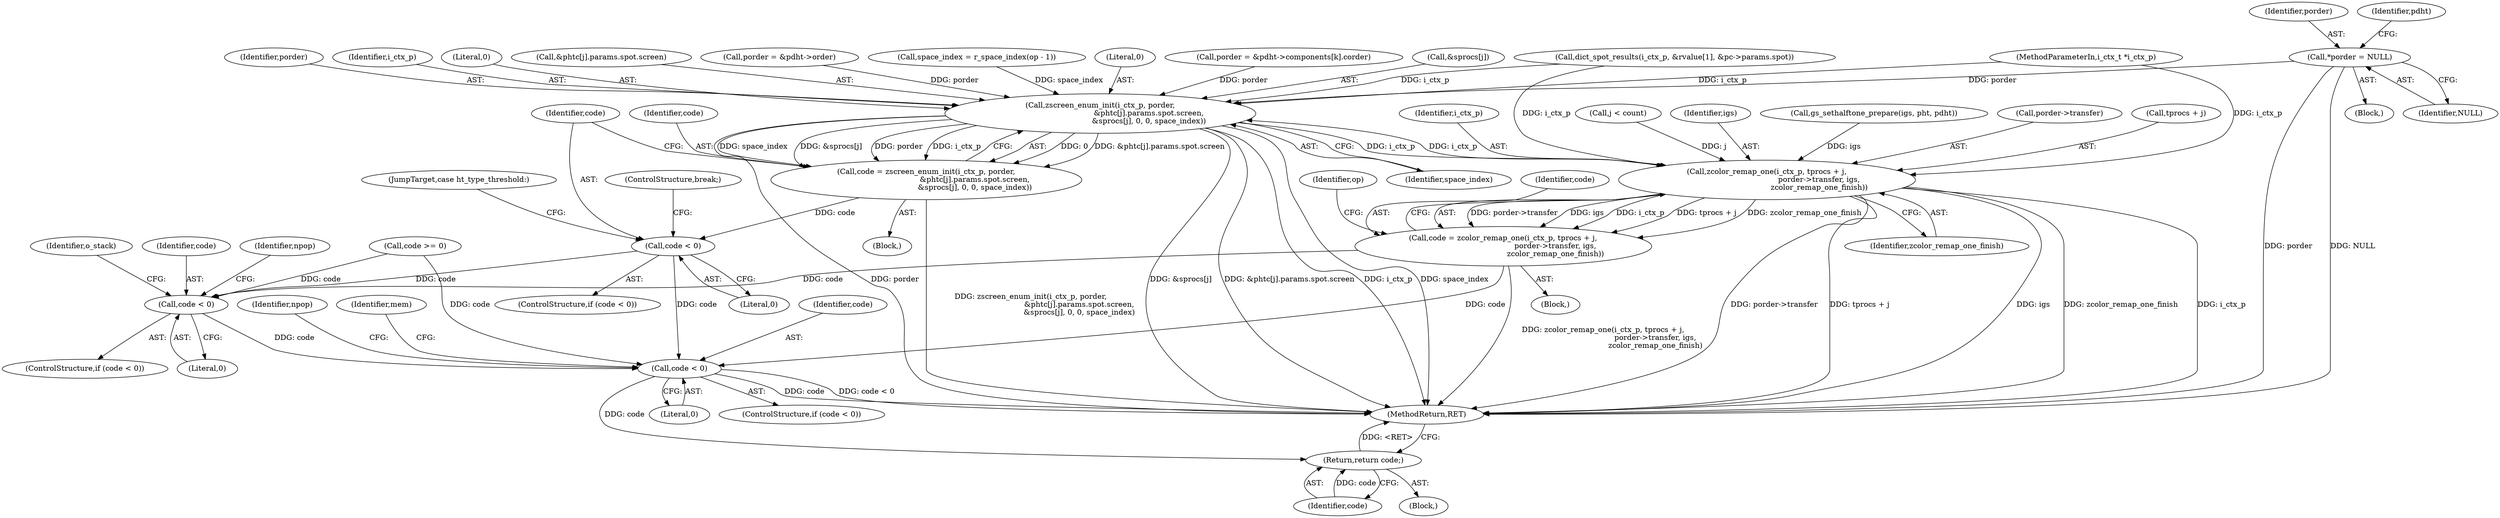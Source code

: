 digraph "0_ghostscript_f5c7555c30393e64ec1f5ab0dfae5b55b3b3fc78@pointer" {
"1000859" [label="(Call,*porder = NULL)"];
"1000927" [label="(Call,zscreen_enum_init(i_ctx_p, porder,\n                                         &phtc[j].params.spot.screen,\n                                         &sprocs[j], 0, 0, space_index))"];
"1000925" [label="(Call,code = zscreen_enum_init(i_ctx_p, porder,\n                                         &phtc[j].params.spot.screen,\n                                         &sprocs[j], 0, 0, space_index))"];
"1000948" [label="(Call,code < 0)"];
"1000983" [label="(Call,code < 0)"];
"1001013" [label="(Call,code < 0)"];
"1001029" [label="(Return,return code;)"];
"1000967" [label="(Call,zcolor_remap_one(i_ctx_p, tprocs + j,\n                                            porder->transfer, igs,\n                                            zcolor_remap_one_finish))"];
"1000965" [label="(Call,code = zcolor_remap_one(i_ctx_p, tprocs + j,\n                                            porder->transfer, igs,\n                                            zcolor_remap_one_finish))"];
"1000951" [label="(ControlStructure,break;)"];
"1000929" [label="(Identifier,porder)"];
"1000681" [label="(Call,gs_sethalftone_prepare(igs, pht, pdht))"];
"1000925" [label="(Call,code = zscreen_enum_init(i_ctx_p, porder,\n                                         &phtc[j].params.spot.screen,\n                                         &sprocs[j], 0, 0, space_index))"];
"1000952" [label="(JumpTarget,case ht_type_threshold:)"];
"1000948" [label="(Call,code < 0)"];
"1000860" [label="(Identifier,porder)"];
"1000930" [label="(Call,&phtc[j].params.spot.screen)"];
"1000791" [label="(Call,code >= 0)"];
"1000923" [label="(Block,)"];
"1000972" [label="(Call,porder->transfer)"];
"1000203" [label="(Call,space_index = r_space_index(op - 1))"];
"1000966" [label="(Identifier,code)"];
"1000865" [label="(Identifier,pdht)"];
"1001014" [label="(Identifier,code)"];
"1000946" [label="(Identifier,space_index)"];
"1001015" [label="(Literal,0)"];
"1000945" [label="(Literal,0)"];
"1000969" [label="(Call,tprocs + j)"];
"1000960" [label="(Block,)"];
"1000857" [label="(Block,)"];
"1000967" [label="(Call,zcolor_remap_one(i_ctx_p, tprocs + j,\n                                            porder->transfer, igs,\n                                            zcolor_remap_one_finish))"];
"1000906" [label="(Call,porder = &pdht->components[k].corder)"];
"1000989" [label="(Identifier,o_stack)"];
"1001012" [label="(ControlStructure,if (code < 0))"];
"1000861" [label="(Identifier,NULL)"];
"1001029" [label="(Return,return code;)"];
"1000984" [label="(Identifier,code)"];
"1000940" [label="(Call,&sprocs[j])"];
"1000982" [label="(ControlStructure,if (code < 0))"];
"1000947" [label="(ControlStructure,if (code < 0))"];
"1001032" [label="(Identifier,npop)"];
"1000950" [label="(Literal,0)"];
"1001042" [label="(MethodReturn,RET)"];
"1001030" [label="(Identifier,code)"];
"1000126" [label="(MethodParameterIn,i_ctx_t *i_ctx_p)"];
"1001016" [label="(Block,)"];
"1000968" [label="(Identifier,i_ctx_p)"];
"1000978" [label="(Identifier,op)"];
"1000927" [label="(Call,zscreen_enum_init(i_ctx_p, porder,\n                                         &phtc[j].params.spot.screen,\n                                         &sprocs[j], 0, 0, space_index))"];
"1000983" [label="(Call,code < 0)"];
"1001010" [label="(Identifier,npop)"];
"1001018" [label="(Identifier,mem)"];
"1000976" [label="(Identifier,zcolor_remap_one_finish)"];
"1000859" [label="(Call,*porder = NULL)"];
"1000928" [label="(Identifier,i_ctx_p)"];
"1001013" [label="(Call,code < 0)"];
"1000944" [label="(Literal,0)"];
"1000949" [label="(Identifier,code)"];
"1000985" [label="(Literal,0)"];
"1000771" [label="(Call,dict_spot_results(i_ctx_p, &rvalue[1], &pc->params.spot))"];
"1000852" [label="(Call,j < count)"];
"1000926" [label="(Identifier,code)"];
"1000965" [label="(Call,code = zcolor_remap_one(i_ctx_p, tprocs + j,\n                                            porder->transfer, igs,\n                                            zcolor_remap_one_finish))"];
"1000975" [label="(Identifier,igs)"];
"1000868" [label="(Call,porder = &pdht->order)"];
"1000859" -> "1000857"  [label="AST: "];
"1000859" -> "1000861"  [label="CFG: "];
"1000860" -> "1000859"  [label="AST: "];
"1000861" -> "1000859"  [label="AST: "];
"1000865" -> "1000859"  [label="CFG: "];
"1000859" -> "1001042"  [label="DDG: porder"];
"1000859" -> "1001042"  [label="DDG: NULL"];
"1000859" -> "1000927"  [label="DDG: porder"];
"1000927" -> "1000925"  [label="AST: "];
"1000927" -> "1000946"  [label="CFG: "];
"1000928" -> "1000927"  [label="AST: "];
"1000929" -> "1000927"  [label="AST: "];
"1000930" -> "1000927"  [label="AST: "];
"1000940" -> "1000927"  [label="AST: "];
"1000944" -> "1000927"  [label="AST: "];
"1000945" -> "1000927"  [label="AST: "];
"1000946" -> "1000927"  [label="AST: "];
"1000925" -> "1000927"  [label="CFG: "];
"1000927" -> "1001042"  [label="DDG: space_index"];
"1000927" -> "1001042"  [label="DDG: porder"];
"1000927" -> "1001042"  [label="DDG: &sprocs[j]"];
"1000927" -> "1001042"  [label="DDG: &phtc[j].params.spot.screen"];
"1000927" -> "1001042"  [label="DDG: i_ctx_p"];
"1000927" -> "1000925"  [label="DDG: 0"];
"1000927" -> "1000925"  [label="DDG: &phtc[j].params.spot.screen"];
"1000927" -> "1000925"  [label="DDG: space_index"];
"1000927" -> "1000925"  [label="DDG: &sprocs[j]"];
"1000927" -> "1000925"  [label="DDG: porder"];
"1000927" -> "1000925"  [label="DDG: i_ctx_p"];
"1000771" -> "1000927"  [label="DDG: i_ctx_p"];
"1000967" -> "1000927"  [label="DDG: i_ctx_p"];
"1000126" -> "1000927"  [label="DDG: i_ctx_p"];
"1000906" -> "1000927"  [label="DDG: porder"];
"1000868" -> "1000927"  [label="DDG: porder"];
"1000203" -> "1000927"  [label="DDG: space_index"];
"1000927" -> "1000967"  [label="DDG: i_ctx_p"];
"1000925" -> "1000923"  [label="AST: "];
"1000926" -> "1000925"  [label="AST: "];
"1000949" -> "1000925"  [label="CFG: "];
"1000925" -> "1001042"  [label="DDG: zscreen_enum_init(i_ctx_p, porder,\n                                         &phtc[j].params.spot.screen,\n                                         &sprocs[j], 0, 0, space_index)"];
"1000925" -> "1000948"  [label="DDG: code"];
"1000948" -> "1000947"  [label="AST: "];
"1000948" -> "1000950"  [label="CFG: "];
"1000949" -> "1000948"  [label="AST: "];
"1000950" -> "1000948"  [label="AST: "];
"1000951" -> "1000948"  [label="CFG: "];
"1000952" -> "1000948"  [label="CFG: "];
"1000948" -> "1000983"  [label="DDG: code"];
"1000948" -> "1001013"  [label="DDG: code"];
"1000983" -> "1000982"  [label="AST: "];
"1000983" -> "1000985"  [label="CFG: "];
"1000984" -> "1000983"  [label="AST: "];
"1000985" -> "1000983"  [label="AST: "];
"1000989" -> "1000983"  [label="CFG: "];
"1001010" -> "1000983"  [label="CFG: "];
"1000791" -> "1000983"  [label="DDG: code"];
"1000965" -> "1000983"  [label="DDG: code"];
"1000983" -> "1001013"  [label="DDG: code"];
"1001013" -> "1001012"  [label="AST: "];
"1001013" -> "1001015"  [label="CFG: "];
"1001014" -> "1001013"  [label="AST: "];
"1001015" -> "1001013"  [label="AST: "];
"1001018" -> "1001013"  [label="CFG: "];
"1001032" -> "1001013"  [label="CFG: "];
"1001013" -> "1001042"  [label="DDG: code < 0"];
"1001013" -> "1001042"  [label="DDG: code"];
"1000791" -> "1001013"  [label="DDG: code"];
"1000965" -> "1001013"  [label="DDG: code"];
"1001013" -> "1001029"  [label="DDG: code"];
"1001029" -> "1001016"  [label="AST: "];
"1001029" -> "1001030"  [label="CFG: "];
"1001030" -> "1001029"  [label="AST: "];
"1001042" -> "1001029"  [label="CFG: "];
"1001029" -> "1001042"  [label="DDG: <RET>"];
"1001030" -> "1001029"  [label="DDG: code"];
"1000967" -> "1000965"  [label="AST: "];
"1000967" -> "1000976"  [label="CFG: "];
"1000968" -> "1000967"  [label="AST: "];
"1000969" -> "1000967"  [label="AST: "];
"1000972" -> "1000967"  [label="AST: "];
"1000975" -> "1000967"  [label="AST: "];
"1000976" -> "1000967"  [label="AST: "];
"1000965" -> "1000967"  [label="CFG: "];
"1000967" -> "1001042"  [label="DDG: porder->transfer"];
"1000967" -> "1001042"  [label="DDG: tprocs + j"];
"1000967" -> "1001042"  [label="DDG: igs"];
"1000967" -> "1001042"  [label="DDG: zcolor_remap_one_finish"];
"1000967" -> "1001042"  [label="DDG: i_ctx_p"];
"1000967" -> "1000965"  [label="DDG: porder->transfer"];
"1000967" -> "1000965"  [label="DDG: igs"];
"1000967" -> "1000965"  [label="DDG: i_ctx_p"];
"1000967" -> "1000965"  [label="DDG: tprocs + j"];
"1000967" -> "1000965"  [label="DDG: zcolor_remap_one_finish"];
"1000771" -> "1000967"  [label="DDG: i_ctx_p"];
"1000126" -> "1000967"  [label="DDG: i_ctx_p"];
"1000852" -> "1000967"  [label="DDG: j"];
"1000681" -> "1000967"  [label="DDG: igs"];
"1000965" -> "1000960"  [label="AST: "];
"1000966" -> "1000965"  [label="AST: "];
"1000978" -> "1000965"  [label="CFG: "];
"1000965" -> "1001042"  [label="DDG: zcolor_remap_one(i_ctx_p, tprocs + j,\n                                            porder->transfer, igs,\n                                            zcolor_remap_one_finish)"];
}
